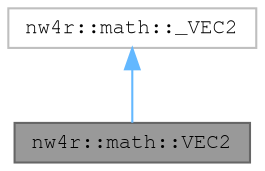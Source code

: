digraph "nw4r::math::VEC2"
{
 // LATEX_PDF_SIZE
  bgcolor="transparent";
  edge [fontname=FreeMono,fontsize=10,labelfontname=FreeMono,labelfontsize=10];
  node [fontname=FreeMono,fontsize=10,shape=box,height=0.2,width=0.4];
  Node1 [label="nw4r::math::VEC2",height=0.2,width=0.4,color="gray40", fillcolor="grey60", style="filled", fontcolor="black",tooltip=" "];
  Node2 -> Node1 [dir="back",color="steelblue1",style="solid"];
  Node2 [label="nw4r::math::_VEC2",height=0.2,width=0.4,color="grey75", fillcolor="white", style="filled",URL="$structnw4r_1_1math_1_1___v_e_c2.html",tooltip=" "];
}
